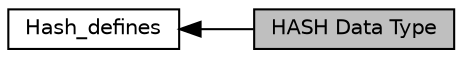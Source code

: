 digraph "HASH Data Type"
{
  edge [fontname="Helvetica",fontsize="10",labelfontname="Helvetica",labelfontsize="10"];
  node [fontname="Helvetica",fontsize="10",shape=record];
  rankdir=LR;
  Node0 [label="HASH Data Type",height=0.2,width=0.4,color="black", fillcolor="grey75", style="filled", fontcolor="black"];
  Node1 [label="Hash_defines",height=0.2,width=0.4,color="black", fillcolor="white", style="filled",URL="$group__hash__defines.html"];
  Node1->Node0 [shape=plaintext, dir="back", style="solid"];
}
